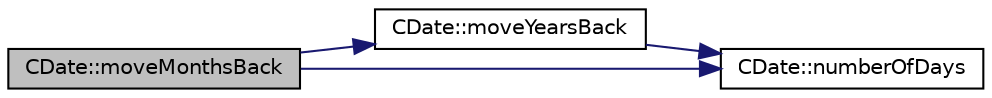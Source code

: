 digraph "CDate::moveMonthsBack"
{
 // LATEX_PDF_SIZE
  edge [fontname="Helvetica",fontsize="10",labelfontname="Helvetica",labelfontsize="10"];
  node [fontname="Helvetica",fontsize="10",shape=record];
  rankdir="LR";
  Node1 [label="CDate::moveMonthsBack",height=0.2,width=0.4,color="black", fillcolor="grey75", style="filled", fontcolor="black",tooltip=" "];
  Node1 -> Node2 [color="midnightblue",fontsize="10",style="solid",fontname="Helvetica"];
  Node2 [label="CDate::moveYearsBack",height=0.2,width=0.4,color="black", fillcolor="white", style="filled",URL="$classCDate.html#a7336185d96dfe20a9f6b36f94637400f",tooltip=" "];
  Node2 -> Node3 [color="midnightblue",fontsize="10",style="solid",fontname="Helvetica"];
  Node3 [label="CDate::numberOfDays",height=0.2,width=0.4,color="black", fillcolor="white", style="filled",URL="$classCDate.html#a14125ca46ce83ccd3f4b9d9f873caf6d",tooltip=" "];
  Node1 -> Node3 [color="midnightblue",fontsize="10",style="solid",fontname="Helvetica"];
}
